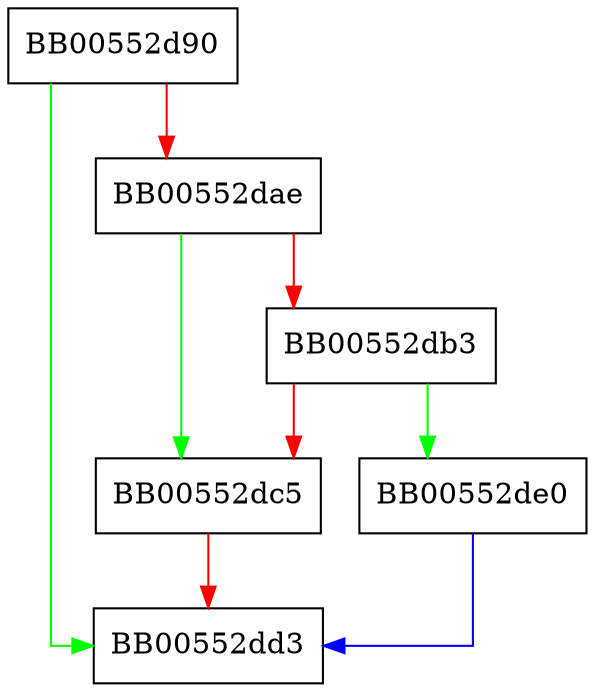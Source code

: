 digraph OSSL_CMP_ITAV_new_rootCaCert {
  node [shape="box"];
  graph [splines=ortho];
  BB00552d90 -> BB00552dd3 [color="green"];
  BB00552d90 -> BB00552dae [color="red"];
  BB00552dae -> BB00552dc5 [color="green"];
  BB00552dae -> BB00552db3 [color="red"];
  BB00552db3 -> BB00552de0 [color="green"];
  BB00552db3 -> BB00552dc5 [color="red"];
  BB00552dc5 -> BB00552dd3 [color="red"];
  BB00552de0 -> BB00552dd3 [color="blue"];
}